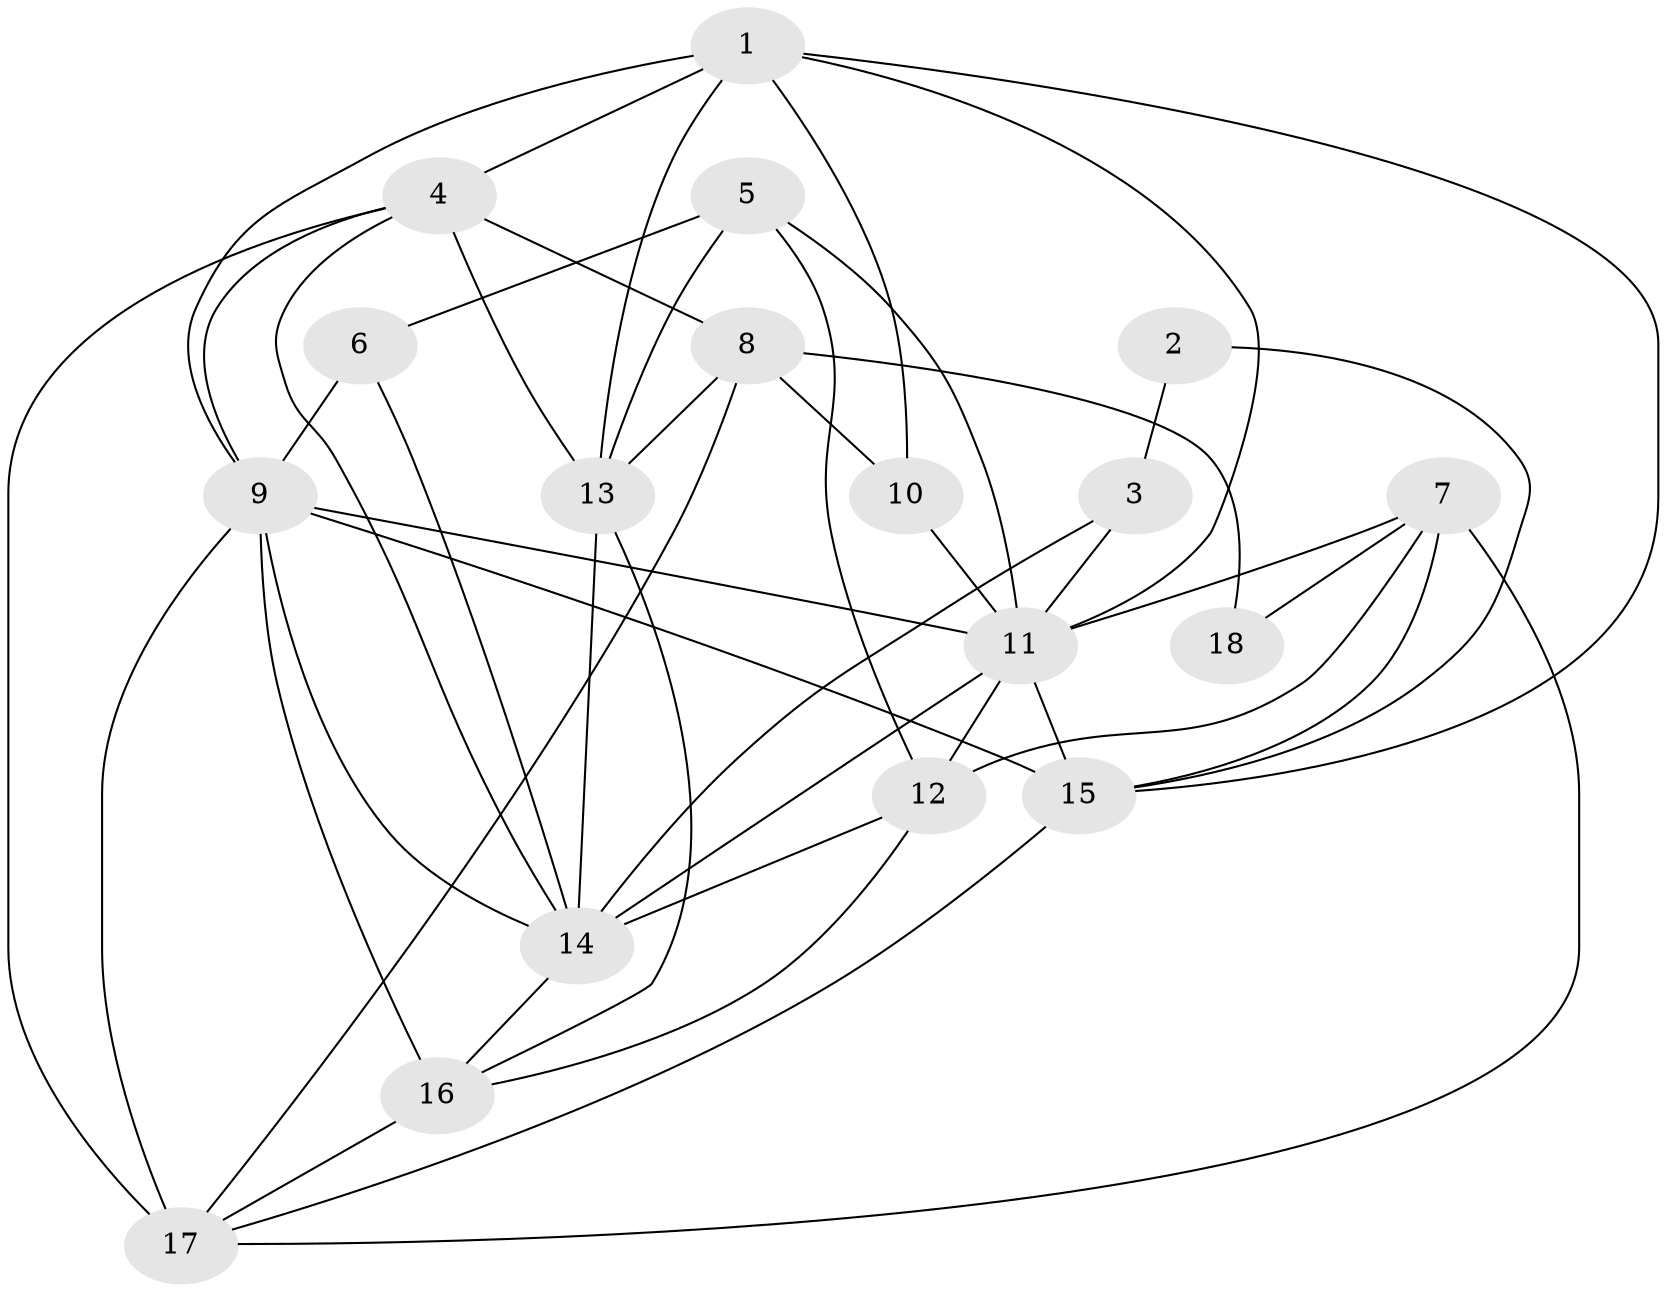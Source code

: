 // original degree distribution, {4: 0.24561403508771928, 3: 0.3333333333333333, 2: 0.10526315789473684, 5: 0.17543859649122806, 6: 0.07017543859649122, 7: 0.05263157894736842, 8: 0.017543859649122806}
// Generated by graph-tools (version 1.1) at 2025/37/03/04/25 23:37:04]
// undirected, 18 vertices, 46 edges
graph export_dot {
  node [color=gray90,style=filled];
  1;
  2;
  3;
  4;
  5;
  6;
  7;
  8;
  9;
  10;
  11;
  12;
  13;
  14;
  15;
  16;
  17;
  18;
  1 -- 4 [weight=1.0];
  1 -- 9 [weight=1.0];
  1 -- 10 [weight=1.0];
  1 -- 11 [weight=1.0];
  1 -- 13 [weight=1.0];
  1 -- 15 [weight=1.0];
  2 -- 3 [weight=1.0];
  2 -- 15 [weight=1.0];
  3 -- 11 [weight=1.0];
  3 -- 14 [weight=2.0];
  4 -- 8 [weight=4.0];
  4 -- 9 [weight=1.0];
  4 -- 13 [weight=1.0];
  4 -- 14 [weight=1.0];
  4 -- 17 [weight=2.0];
  5 -- 6 [weight=1.0];
  5 -- 11 [weight=2.0];
  5 -- 12 [weight=1.0];
  5 -- 13 [weight=2.0];
  6 -- 9 [weight=3.0];
  6 -- 14 [weight=1.0];
  7 -- 11 [weight=2.0];
  7 -- 12 [weight=1.0];
  7 -- 15 [weight=1.0];
  7 -- 17 [weight=2.0];
  7 -- 18 [weight=1.0];
  8 -- 10 [weight=1.0];
  8 -- 13 [weight=2.0];
  8 -- 17 [weight=1.0];
  8 -- 18 [weight=2.0];
  9 -- 11 [weight=1.0];
  9 -- 14 [weight=2.0];
  9 -- 15 [weight=2.0];
  9 -- 16 [weight=2.0];
  9 -- 17 [weight=3.0];
  10 -- 11 [weight=1.0];
  11 -- 12 [weight=1.0];
  11 -- 14 [weight=2.0];
  11 -- 15 [weight=2.0];
  12 -- 14 [weight=1.0];
  12 -- 16 [weight=1.0];
  13 -- 14 [weight=1.0];
  13 -- 16 [weight=2.0];
  14 -- 16 [weight=1.0];
  15 -- 17 [weight=1.0];
  16 -- 17 [weight=2.0];
}
